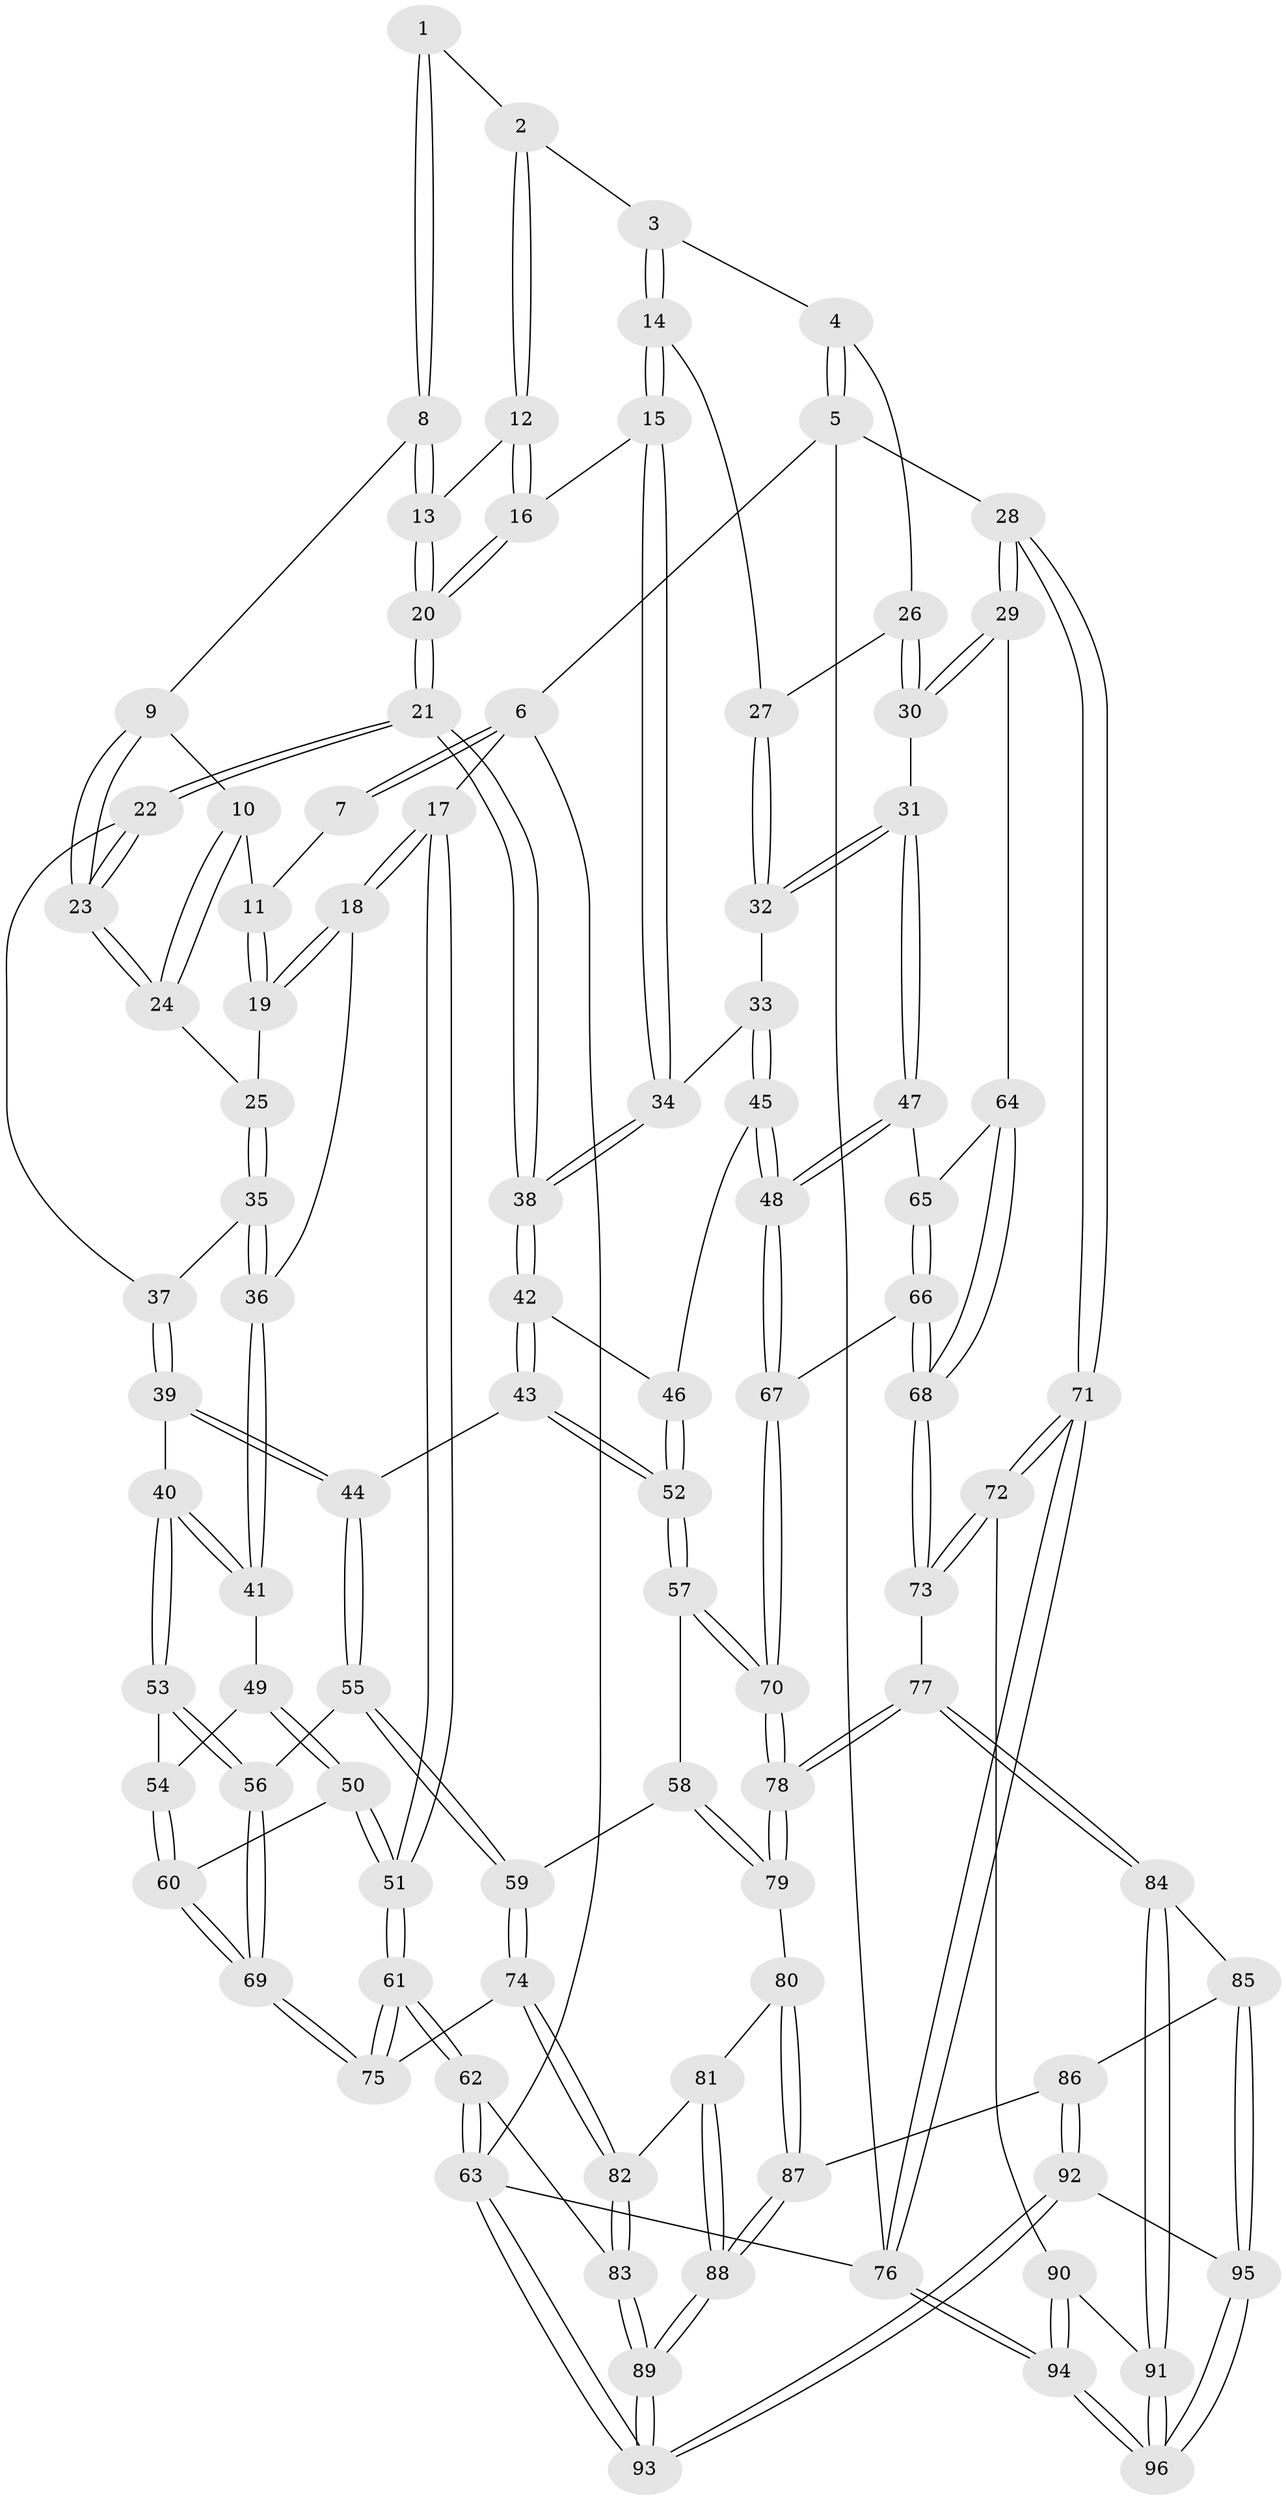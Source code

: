 // coarse degree distribution, {3: 0.12280701754385964, 4: 0.5263157894736842, 5: 0.2982456140350877, 6: 0.05263157894736842}
// Generated by graph-tools (version 1.1) at 2025/42/03/06/25 10:42:32]
// undirected, 96 vertices, 237 edges
graph export_dot {
graph [start="1"]
  node [color=gray90,style=filled];
  1 [pos="+0.3099545705927085+0"];
  2 [pos="+0.4269000791937273+0"];
  3 [pos="+0.531730016955734+0"];
  4 [pos="+1+0"];
  5 [pos="+1+0"];
  6 [pos="+0+0"];
  7 [pos="+0.2674965380609239+0"];
  8 [pos="+0.3363758462862365+0.09584948747860056"];
  9 [pos="+0.3230458942357597+0.10229473485981912"];
  10 [pos="+0.3125838881369842+0.10193371068401705"];
  11 [pos="+0.2524458050255629+0"];
  12 [pos="+0.4328551668213648+0"];
  13 [pos="+0.41586909128196614+0.07398916951252837"];
  14 [pos="+0.6347304420610921+0.0997511281570559"];
  15 [pos="+0.6115521246587007+0.13762715331585762"];
  16 [pos="+0.5611489159027317+0.1439551711000009"];
  17 [pos="+0+0"];
  18 [pos="+0+0.10507157486491757"];
  19 [pos="+0.2075695662975009+0.08730084465695283"];
  20 [pos="+0.46622769139867415+0.18968212491009973"];
  21 [pos="+0.4504529233476614+0.2189595136919879"];
  22 [pos="+0.37971400659723636+0.20552743562400377"];
  23 [pos="+0.37769656123393763+0.20357287082785125"];
  24 [pos="+0.2576583833708525+0.13715632160530764"];
  25 [pos="+0.23859896998507107+0.14111385267932464"];
  26 [pos="+0.8754369579075516+0"];
  27 [pos="+0.8251886767132207+0.033045617267216255"];
  28 [pos="+1+0.3360478252984389"];
  29 [pos="+1+0.32473544560248496"];
  30 [pos="+0.9763910077265767+0.29624365332876834"];
  31 [pos="+0.91318815015377+0.2897022986492728"];
  32 [pos="+0.8012470124987059+0.18339105676426842"];
  33 [pos="+0.6887032023341566+0.2507927869302262"];
  34 [pos="+0.6792285413244117+0.23974439726289928"];
  35 [pos="+0.212494680971898+0.21729775429388423"];
  36 [pos="+0.14216840051127763+0.25171683140774676"];
  37 [pos="+0.27144217954284006+0.24680734496082227"];
  38 [pos="+0.4569155166525777+0.27710060871470416"];
  39 [pos="+0.30124900644662167+0.3262846934028549"];
  40 [pos="+0.2677326422678718+0.36145735913905735"];
  41 [pos="+0.13677844800596828+0.28216805826963265"];
  42 [pos="+0.45693209383151107+0.27880814626616485"];
  43 [pos="+0.42121543832231084+0.33155041181712364"];
  44 [pos="+0.4169899749774795+0.33361150268191003"];
  45 [pos="+0.6885082127751416+0.3640999776017018"];
  46 [pos="+0.5487703797560854+0.3321037012726745"];
  47 [pos="+0.7808594238631709+0.35931385154740425"];
  48 [pos="+0.6889741549333955+0.3649533196882775"];
  49 [pos="+0.11993549909804074+0.31279263922857153"];
  50 [pos="+0.0010466404974067338+0.36822029519633304"];
  51 [pos="+0+0.3593723062640069"];
  52 [pos="+0.5022517277832067+0.497825633688193"];
  53 [pos="+0.25731228745015444+0.42289865482753397"];
  54 [pos="+0.14988376553528426+0.3840460076264532"];
  55 [pos="+0.32285538247818635+0.4883590405235021"];
  56 [pos="+0.25856193884952217+0.42649576429972247"];
  57 [pos="+0.5082434758855847+0.520904405992681"];
  58 [pos="+0.3472013865216509+0.5290879410461231"];
  59 [pos="+0.33193942050910386+0.5199915308739229"];
  60 [pos="+0.11378511085413523+0.5072443657966428"];
  61 [pos="+0+0.6498128099347041"];
  62 [pos="+0+0.7175951762886376"];
  63 [pos="+0+1"];
  64 [pos="+0.9236392689310051+0.4295907872840593"];
  65 [pos="+0.8378043521496568+0.42540397421406007"];
  66 [pos="+0.8220275973575121+0.5259154904673046"];
  67 [pos="+0.6845904884736965+0.3906940095516418"];
  68 [pos="+0.8553719327451028+0.5953561042167166"];
  69 [pos="+0.11647164557194864+0.5191677964860681"];
  70 [pos="+0.5843951949706704+0.5675271155452002"];
  71 [pos="+1+0.7062392260128398"];
  72 [pos="+0.8770789072719816+0.6764954274807713"];
  73 [pos="+0.8622696616109596+0.6674055530170117"];
  74 [pos="+0.1762534582386641+0.6115616045063546"];
  75 [pos="+0.1113874823781357+0.5607390743187085"];
  76 [pos="+1+1"];
  77 [pos="+0.6174050950256283+0.6698170498675053"];
  78 [pos="+0.6129785001176824+0.6587461838073012"];
  79 [pos="+0.36043009739275916+0.6172083408137164"];
  80 [pos="+0.3503398745874127+0.7246656396508907"];
  81 [pos="+0.23150122967996065+0.7197795549725957"];
  82 [pos="+0.19636985670422513+0.7015078327326155"];
  83 [pos="+0.07978996299370021+0.8016246132856288"];
  84 [pos="+0.5596538265530925+0.7731378920710825"];
  85 [pos="+0.5499412936956796+0.7779464387851351"];
  86 [pos="+0.44447353975775455+0.7841085154515233"];
  87 [pos="+0.42648819522644726+0.780348641752544"];
  88 [pos="+0.25720456094187993+0.914723728970934"];
  89 [pos="+0.1939805953047313+1"];
  90 [pos="+0.8306324491632732+0.8518260825480146"];
  91 [pos="+0.6654253781374095+0.8995232558663732"];
  92 [pos="+0.315027347016405+1"];
  93 [pos="+0.1953204160437821+1"];
  94 [pos="+1+1"];
  95 [pos="+0.45338685732694906+1"];
  96 [pos="+0.7454258644513645+1"];
  1 -- 2;
  1 -- 8;
  1 -- 8;
  2 -- 3;
  2 -- 12;
  2 -- 12;
  3 -- 4;
  3 -- 14;
  3 -- 14;
  4 -- 5;
  4 -- 5;
  4 -- 26;
  5 -- 6;
  5 -- 28;
  5 -- 76;
  6 -- 7;
  6 -- 7;
  6 -- 17;
  6 -- 63;
  7 -- 11;
  8 -- 9;
  8 -- 13;
  8 -- 13;
  9 -- 10;
  9 -- 23;
  9 -- 23;
  10 -- 11;
  10 -- 24;
  10 -- 24;
  11 -- 19;
  11 -- 19;
  12 -- 13;
  12 -- 16;
  12 -- 16;
  13 -- 20;
  13 -- 20;
  14 -- 15;
  14 -- 15;
  14 -- 27;
  15 -- 16;
  15 -- 34;
  15 -- 34;
  16 -- 20;
  16 -- 20;
  17 -- 18;
  17 -- 18;
  17 -- 51;
  17 -- 51;
  18 -- 19;
  18 -- 19;
  18 -- 36;
  19 -- 25;
  20 -- 21;
  20 -- 21;
  21 -- 22;
  21 -- 22;
  21 -- 38;
  21 -- 38;
  22 -- 23;
  22 -- 23;
  22 -- 37;
  23 -- 24;
  23 -- 24;
  24 -- 25;
  25 -- 35;
  25 -- 35;
  26 -- 27;
  26 -- 30;
  26 -- 30;
  27 -- 32;
  27 -- 32;
  28 -- 29;
  28 -- 29;
  28 -- 71;
  28 -- 71;
  29 -- 30;
  29 -- 30;
  29 -- 64;
  30 -- 31;
  31 -- 32;
  31 -- 32;
  31 -- 47;
  31 -- 47;
  32 -- 33;
  33 -- 34;
  33 -- 45;
  33 -- 45;
  34 -- 38;
  34 -- 38;
  35 -- 36;
  35 -- 36;
  35 -- 37;
  36 -- 41;
  36 -- 41;
  37 -- 39;
  37 -- 39;
  38 -- 42;
  38 -- 42;
  39 -- 40;
  39 -- 44;
  39 -- 44;
  40 -- 41;
  40 -- 41;
  40 -- 53;
  40 -- 53;
  41 -- 49;
  42 -- 43;
  42 -- 43;
  42 -- 46;
  43 -- 44;
  43 -- 52;
  43 -- 52;
  44 -- 55;
  44 -- 55;
  45 -- 46;
  45 -- 48;
  45 -- 48;
  46 -- 52;
  46 -- 52;
  47 -- 48;
  47 -- 48;
  47 -- 65;
  48 -- 67;
  48 -- 67;
  49 -- 50;
  49 -- 50;
  49 -- 54;
  50 -- 51;
  50 -- 51;
  50 -- 60;
  51 -- 61;
  51 -- 61;
  52 -- 57;
  52 -- 57;
  53 -- 54;
  53 -- 56;
  53 -- 56;
  54 -- 60;
  54 -- 60;
  55 -- 56;
  55 -- 59;
  55 -- 59;
  56 -- 69;
  56 -- 69;
  57 -- 58;
  57 -- 70;
  57 -- 70;
  58 -- 59;
  58 -- 79;
  58 -- 79;
  59 -- 74;
  59 -- 74;
  60 -- 69;
  60 -- 69;
  61 -- 62;
  61 -- 62;
  61 -- 75;
  61 -- 75;
  62 -- 63;
  62 -- 63;
  62 -- 83;
  63 -- 93;
  63 -- 93;
  63 -- 76;
  64 -- 65;
  64 -- 68;
  64 -- 68;
  65 -- 66;
  65 -- 66;
  66 -- 67;
  66 -- 68;
  66 -- 68;
  67 -- 70;
  67 -- 70;
  68 -- 73;
  68 -- 73;
  69 -- 75;
  69 -- 75;
  70 -- 78;
  70 -- 78;
  71 -- 72;
  71 -- 72;
  71 -- 76;
  71 -- 76;
  72 -- 73;
  72 -- 73;
  72 -- 90;
  73 -- 77;
  74 -- 75;
  74 -- 82;
  74 -- 82;
  76 -- 94;
  76 -- 94;
  77 -- 78;
  77 -- 78;
  77 -- 84;
  77 -- 84;
  78 -- 79;
  78 -- 79;
  79 -- 80;
  80 -- 81;
  80 -- 87;
  80 -- 87;
  81 -- 82;
  81 -- 88;
  81 -- 88;
  82 -- 83;
  82 -- 83;
  83 -- 89;
  83 -- 89;
  84 -- 85;
  84 -- 91;
  84 -- 91;
  85 -- 86;
  85 -- 95;
  85 -- 95;
  86 -- 87;
  86 -- 92;
  86 -- 92;
  87 -- 88;
  87 -- 88;
  88 -- 89;
  88 -- 89;
  89 -- 93;
  89 -- 93;
  90 -- 91;
  90 -- 94;
  90 -- 94;
  91 -- 96;
  91 -- 96;
  92 -- 93;
  92 -- 93;
  92 -- 95;
  94 -- 96;
  94 -- 96;
  95 -- 96;
  95 -- 96;
}
